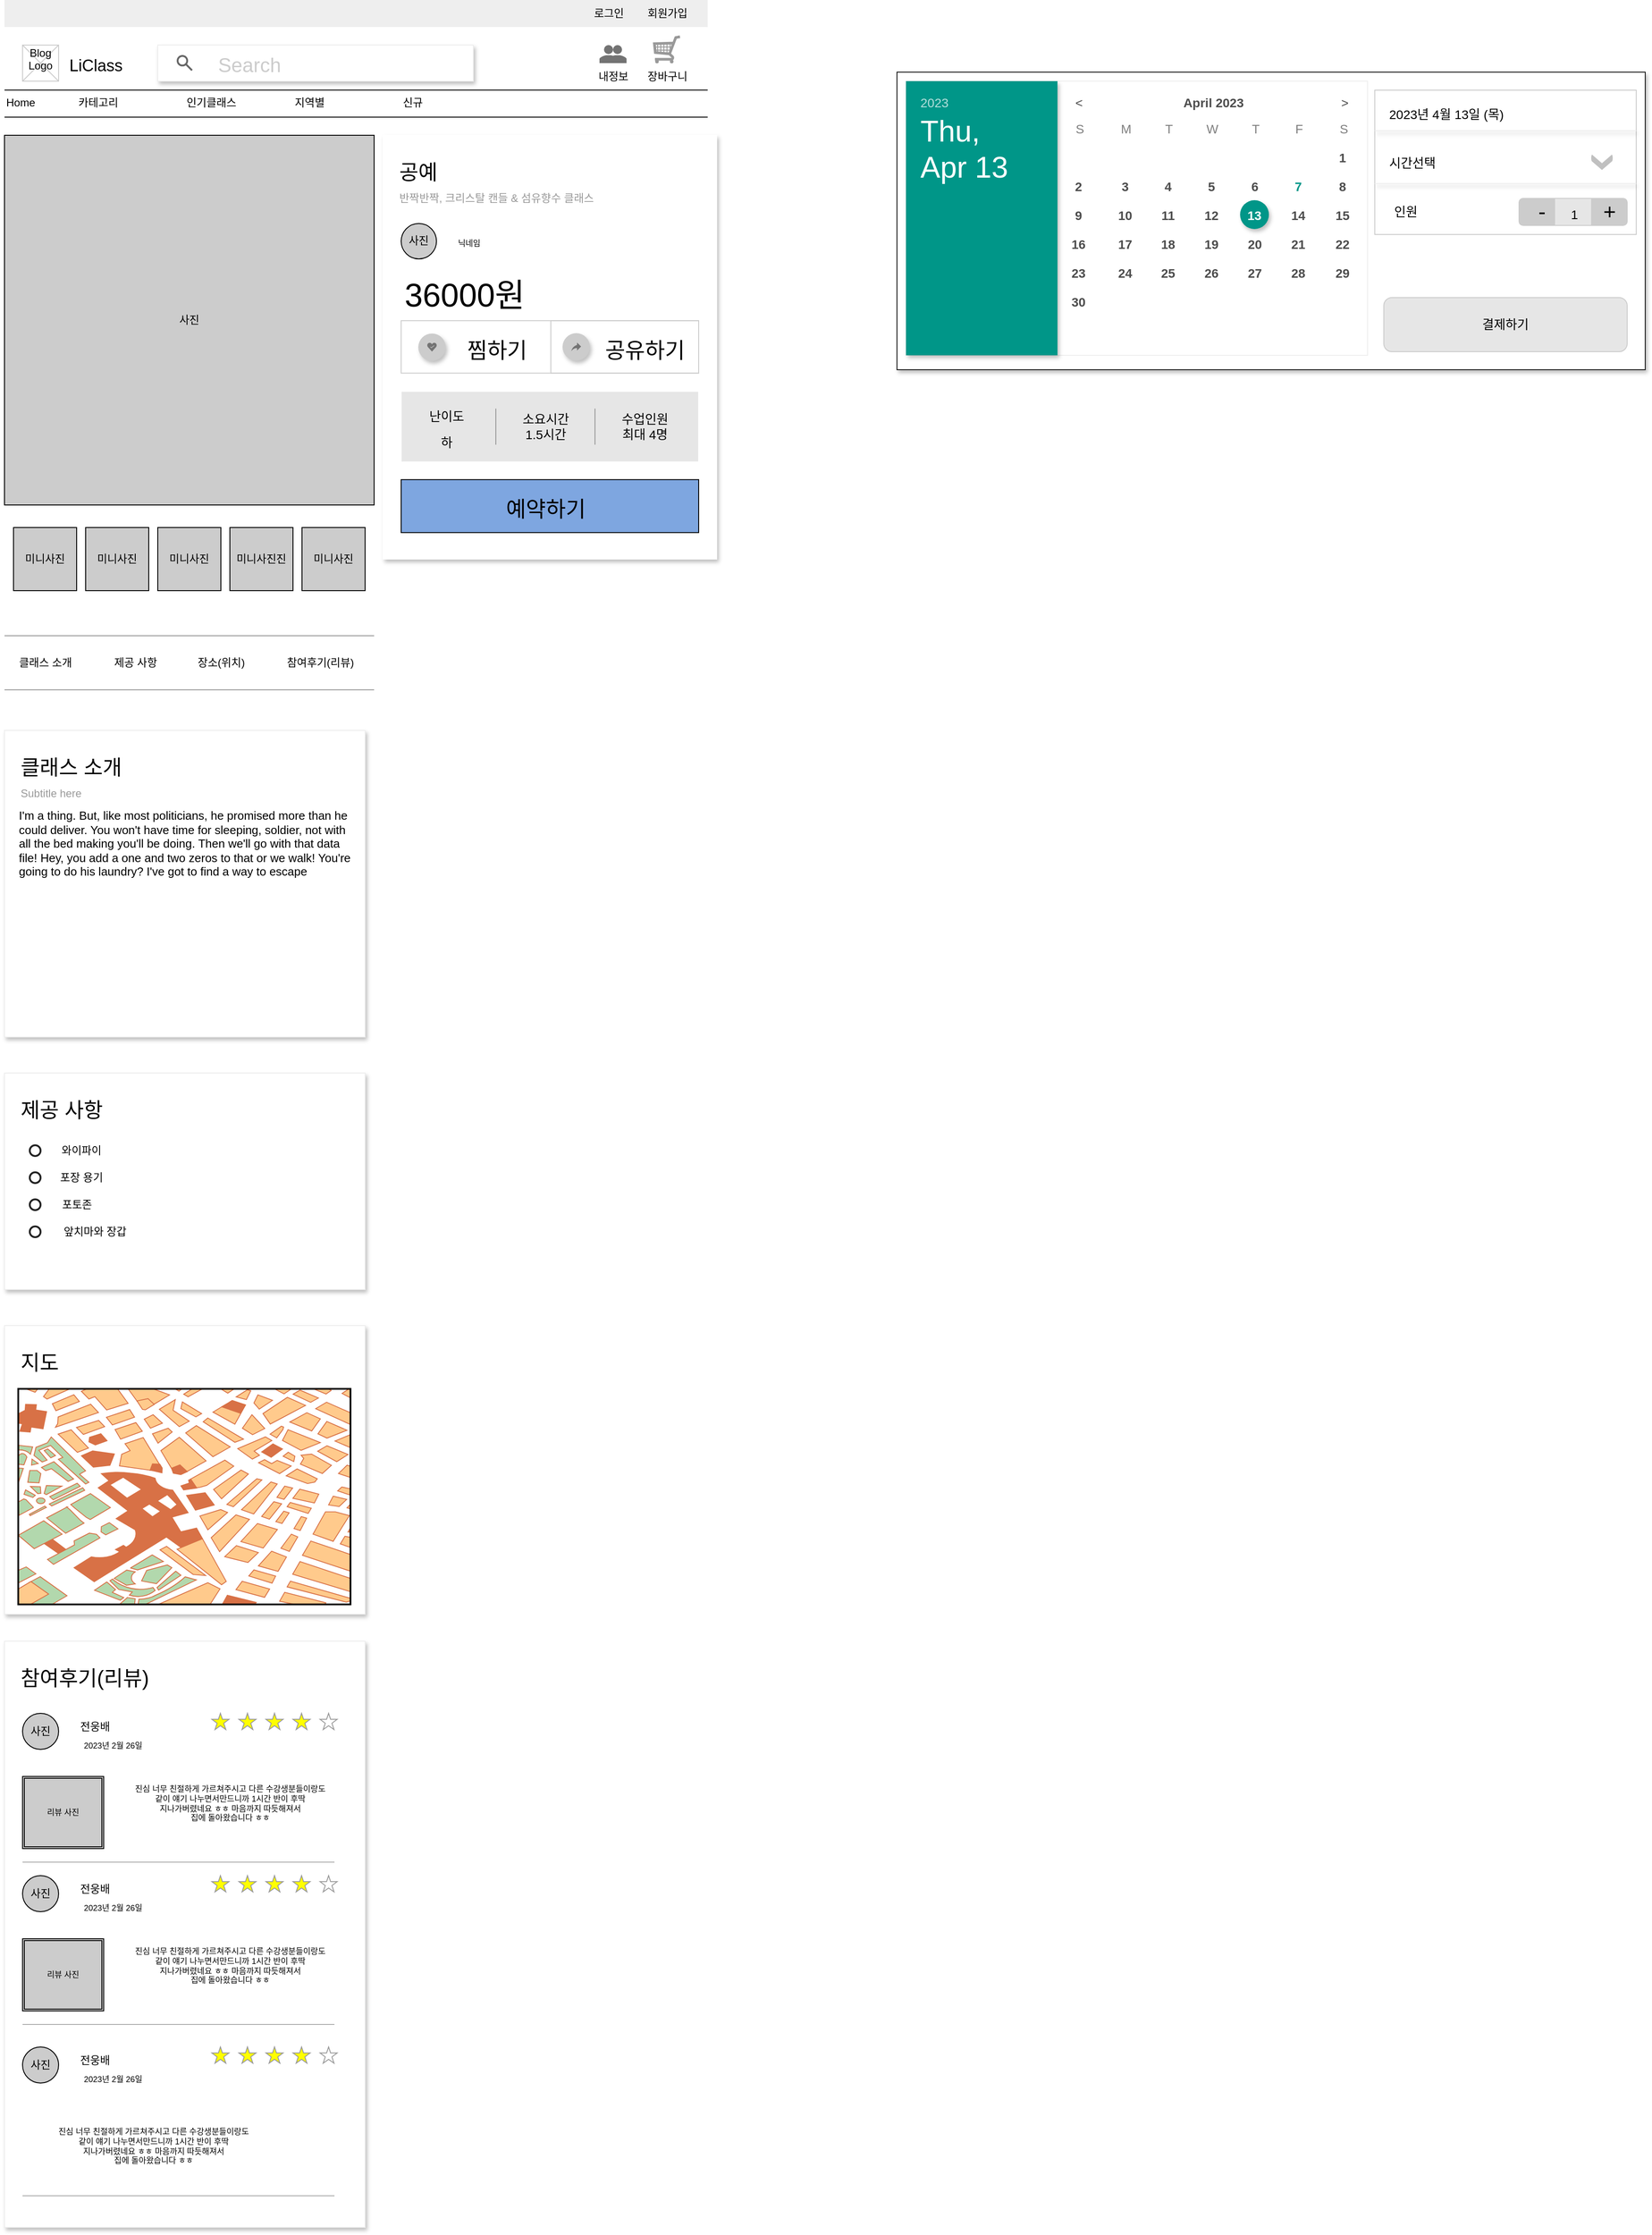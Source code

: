 <mxfile version="20.8.23" type="device"><diagram name="Page-1" id="f1b7ffb7-ca1e-a977-7cf5-a751b3c06c05"><mxGraphModel dx="1674" dy="788" grid="1" gridSize="10" guides="1" tooltips="1" connect="1" arrows="1" fold="1" page="1" pageScale="1" pageWidth="826" pageHeight="1169" background="none" math="0" shadow="0"><root><mxCell id="0"/><mxCell id="1" parent="0"/><mxCell id="3PXPsYWXroseEIS59WS0-83" value="지도" style="shape=rect;fillColor=#ffffff;strokeColor=#eeeeee;shadow=1;fontColor=#000000;fontSize=23;fontStyle=0;verticalAlign=top;spacingBottom=0;spacingLeft=16;spacingTop=20;align=left;" vertex="1" parent="1"><mxGeometry x="20" y="1470" width="400" height="320" as="geometry"/></mxCell><mxCell id="2" value="LiClass" style="text;spacingTop=-5;fontSize=18;fontStyle=0" parent="1" vertex="1"><mxGeometry x="90" y="60" width="230" height="20" as="geometry"/></mxCell><mxCell id="3" value="" style="line;strokeWidth=1" parent="1" vertex="1"><mxGeometry x="20" y="94.83" width="780" height="10" as="geometry"/></mxCell><mxCell id="4" value="" style="line;strokeWidth=1" parent="1" vertex="1"><mxGeometry x="20" y="124.83" width="780" height="10" as="geometry"/></mxCell><mxCell id="5" value="Home" style="text;spacingTop=-5;" parent="1" vertex="1"><mxGeometry x="20" y="104.83" width="30" height="20" as="geometry"/></mxCell><mxCell id="7" value="신규" style="text;spacingTop=-5;" parent="1" vertex="1"><mxGeometry x="460.0" y="104.83" width="30" height="20" as="geometry"/></mxCell><mxCell id="20" value="" style="verticalLabelPosition=bottom;verticalAlign=top;strokeWidth=1;shape=mxgraph.mockup.graphics.iconGrid;strokeColor=#CCCCCC;gridSize=1,1;" parent="1" vertex="1"><mxGeometry x="40" y="50" width="40" height="40" as="geometry"/></mxCell><mxCell id="21" value="Blog &#10;Logo" style="text;spacingTop=-5;align=center" parent="1" vertex="1"><mxGeometry x="40" y="49.83" width="40" height="40" as="geometry"/></mxCell><mxCell id="22" value="카테고리" style="text;spacingTop=-5;" parent="1" vertex="1"><mxGeometry x="100.0" y="104.83" width="30" height="20" as="geometry"/></mxCell><mxCell id="23" value="인기클래스" style="text;spacingTop=-5;" parent="1" vertex="1"><mxGeometry x="220.0" y="104.83" width="30" height="20" as="geometry"/></mxCell><mxCell id="24" value="지역별" style="text;spacingTop=-5;" parent="1" vertex="1"><mxGeometry x="340" y="104.83" width="30" height="20" as="geometry"/></mxCell><mxCell id="qKkSvkPFxS2yOqJ3brV6-78" value="Search" style="dashed=0;shape=rect;shadow=1;strokeColor=#eeeeee;strokeWidth=1;fillColor=#ffffff;fontSize=22;fontColor=#CCCCCC;align=left;spacingLeft=65;" parent="1" vertex="1"><mxGeometry x="190" y="50" width="350" height="40" as="geometry"/></mxCell><mxCell id="qKkSvkPFxS2yOqJ3brV6-79" value="" style="dashed=0;shape=mxgraph.gmdl.search;strokeWidth=2;strokeColor=#666666;" parent="qKkSvkPFxS2yOqJ3brV6-78" vertex="1"><mxGeometry y="0.5" width="16" height="16" relative="1" as="geometry"><mxPoint x="22" y="-8" as="offset"/></mxGeometry></mxCell><mxCell id="qKkSvkPFxS2yOqJ3brV6-81" value="" style="dashed=0;aspect=fixed;verticalLabelPosition=bottom;verticalAlign=top;align=center;shape=mxgraph.gmdl.users;strokeColor=none;fillColor=#737373;shadow=0;sketch=0;" parent="1" vertex="1"><mxGeometry x="680" y="50" width="30" height="20" as="geometry"/></mxCell><mxCell id="qKkSvkPFxS2yOqJ3brV6-82" value="" style="verticalLabelPosition=bottom;shadow=0;dashed=0;align=center;html=1;verticalAlign=top;strokeWidth=1;shape=mxgraph.mockup.misc.shoppingCart;strokeColor=#999999;" parent="1" vertex="1"><mxGeometry x="740" y="40" width="30" height="30" as="geometry"/></mxCell><mxCell id="qKkSvkPFxS2yOqJ3brV6-84" value="내정보" style="text;html=1;align=center;verticalAlign=middle;resizable=0;points=[];autosize=1;strokeColor=none;fillColor=none;" parent="1" vertex="1"><mxGeometry x="665" y="70.0" width="60" height="30" as="geometry"/></mxCell><mxCell id="qKkSvkPFxS2yOqJ3brV6-85" value="장바구니" style="text;html=1;align=center;verticalAlign=middle;resizable=0;points=[];autosize=1;strokeColor=none;fillColor=none;" parent="1" vertex="1"><mxGeometry x="720" y="70.0" width="70" height="30" as="geometry"/></mxCell><mxCell id="qKkSvkPFxS2yOqJ3brV6-86" value="" style="shape=rect;fillColor=#eeeeee;strokeColor=none;" parent="1" vertex="1"><mxGeometry x="20" width="780" height="30" as="geometry"/></mxCell><mxCell id="qKkSvkPFxS2yOqJ3brV6-87" value="로그인" style="text;html=1;align=center;verticalAlign=middle;resizable=0;points=[];autosize=1;strokeColor=none;fillColor=none;" parent="1" vertex="1"><mxGeometry x="660" width="60" height="30" as="geometry"/></mxCell><mxCell id="qKkSvkPFxS2yOqJ3brV6-88" value="회원가입" style="text;html=1;align=center;verticalAlign=middle;resizable=0;points=[];autosize=1;strokeColor=none;fillColor=none;" parent="1" vertex="1"><mxGeometry x="720" width="70" height="30" as="geometry"/></mxCell><mxCell id="3PXPsYWXroseEIS59WS0-41" value="사진" style="whiteSpace=wrap;html=1;aspect=fixed;fillColor=#CCCCCC;" vertex="1" parent="1"><mxGeometry x="20" y="150" width="410" height="410" as="geometry"/></mxCell><mxCell id="3PXPsYWXroseEIS59WS0-42" value="미니사진" style="whiteSpace=wrap;html=1;aspect=fixed;fillColor=#CCCCCC;" vertex="1" parent="1"><mxGeometry x="30" y="585" width="70" height="70" as="geometry"/></mxCell><mxCell id="3PXPsYWXroseEIS59WS0-43" value="미니사진" style="whiteSpace=wrap;html=1;aspect=fixed;fillColor=#CCCCCC;" vertex="1" parent="1"><mxGeometry x="190" y="585" width="70" height="70" as="geometry"/></mxCell><mxCell id="3PXPsYWXroseEIS59WS0-44" value="미니사진" style="whiteSpace=wrap;html=1;aspect=fixed;fillColor=#CCCCCC;" vertex="1" parent="1"><mxGeometry x="110" y="585" width="70" height="70" as="geometry"/></mxCell><mxCell id="3PXPsYWXroseEIS59WS0-45" value="미니사진진" style="whiteSpace=wrap;html=1;aspect=fixed;fillColor=#CCCCCC;" vertex="1" parent="1"><mxGeometry x="270" y="585" width="70" height="70" as="geometry"/></mxCell><mxCell id="3PXPsYWXroseEIS59WS0-46" value="미니사진" style="whiteSpace=wrap;html=1;aspect=fixed;fillColor=#CCCCCC;" vertex="1" parent="1"><mxGeometry x="350" y="585" width="70" height="70" as="geometry"/></mxCell><mxCell id="3PXPsYWXroseEIS59WS0-49" value="" style="dashed=0;shape=line;strokeWidth=1;noLabel=1;strokeColor=#999999;fillColor=#CCCCCC;" vertex="1" parent="1"><mxGeometry x="20" y="700" width="410" height="10" as="geometry"/></mxCell><mxCell id="3PXPsYWXroseEIS59WS0-51" value="" style="dashed=0;shape=line;strokeWidth=1;noLabel=1;strokeColor=#999999;fillColor=#CCCCCC;" vertex="1" parent="1"><mxGeometry x="20" y="760" width="410" height="10" as="geometry"/></mxCell><mxCell id="3PXPsYWXroseEIS59WS0-52" value="클래스 소개" style="text;html=1;align=center;verticalAlign=middle;resizable=0;points=[];autosize=1;strokeColor=none;fillColor=none;" vertex="1" parent="1"><mxGeometry x="20" y="720" width="90" height="30" as="geometry"/></mxCell><mxCell id="3PXPsYWXroseEIS59WS0-53" value="장소(위치)" style="text;html=1;align=center;verticalAlign=middle;resizable=0;points=[];autosize=1;strokeColor=none;fillColor=none;" vertex="1" parent="1"><mxGeometry x="220" y="720" width="80" height="30" as="geometry"/></mxCell><mxCell id="3PXPsYWXroseEIS59WS0-55" value="참여후기(리뷰)" style="text;html=1;align=center;verticalAlign=middle;resizable=0;points=[];autosize=1;strokeColor=none;fillColor=none;" vertex="1" parent="1"><mxGeometry x="320" y="720" width="100" height="30" as="geometry"/></mxCell><mxCell id="3PXPsYWXroseEIS59WS0-56" value="제공 사항" style="text;html=1;align=center;verticalAlign=middle;resizable=0;points=[];autosize=1;strokeColor=none;fillColor=none;" vertex="1" parent="1"><mxGeometry x="130" y="720" width="70" height="30" as="geometry"/></mxCell><mxCell id="3PXPsYWXroseEIS59WS0-58" value="클래스 소개" style="shape=rect;fillColor=#ffffff;strokeColor=#eeeeee;shadow=1;fontColor=#000000;fontSize=23;fontStyle=0;verticalAlign=top;spacingBottom=0;spacingLeft=16;spacingTop=20;align=left;" vertex="1" parent="1"><mxGeometry x="20" y="810" width="400" height="340" as="geometry"/></mxCell><mxCell id="3PXPsYWXroseEIS59WS0-59" value="Subtitle here" style="text;fontColor=#999999;fontSize=12;fontStyle=0;verticalAlign=middle;spacingBottom=0;spacingLeft=16;resizeWidth=1;" vertex="1" parent="3PXPsYWXroseEIS59WS0-58"><mxGeometry width="400" height="20" relative="1" as="geometry"><mxPoint y="59" as="offset"/></mxGeometry></mxCell><mxCell id="3PXPsYWXroseEIS59WS0-60" value="I'm a thing. But, like most politicians, he promised more than he could deliver. You won't have time for sleeping, soldier, not with all the bed making you'll be doing. Then we'll go with that data file! Hey, you add a one and two zeros to that or we walk! You're going to do his laundry? I've got to find a way to escape" style="text;whiteSpace=wrap;fontSize=13;spacing=16;spacingTop=-4;resizeWidth=1;resizeHeight=1;" vertex="1" parent="3PXPsYWXroseEIS59WS0-58"><mxGeometry width="400" height="189.173" relative="1" as="geometry"><mxPoint y="70" as="offset"/></mxGeometry></mxCell><mxCell id="3PXPsYWXroseEIS59WS0-69" value="제공 사항" style="shape=rect;fillColor=#ffffff;strokeColor=#eeeeee;shadow=1;fontColor=#000000;fontSize=23;fontStyle=0;verticalAlign=top;spacingBottom=0;spacingLeft=16;spacingTop=20;align=left;" vertex="1" parent="1"><mxGeometry x="20" y="1190" width="400" height="240" as="geometry"/></mxCell><mxCell id="3PXPsYWXroseEIS59WS0-73" value="" style="html=1;verticalLabelPosition=bottom;labelBackgroundColor=#ffffff;verticalAlign=top;shadow=0;dashed=0;strokeWidth=2;shape=mxgraph.ios7.misc.circle;strokeColor=#222222;fillColor=none;" vertex="1" parent="1"><mxGeometry x="48" y="1270" width="12" height="12" as="geometry"/></mxCell><mxCell id="3PXPsYWXroseEIS59WS0-74" value="" style="html=1;verticalLabelPosition=bottom;labelBackgroundColor=#ffffff;verticalAlign=top;shadow=0;dashed=0;strokeWidth=2;shape=mxgraph.ios7.misc.circle;strokeColor=#222222;fillColor=none;" vertex="1" parent="1"><mxGeometry x="48" y="1300" width="12" height="12" as="geometry"/></mxCell><mxCell id="3PXPsYWXroseEIS59WS0-75" value="" style="html=1;verticalLabelPosition=bottom;labelBackgroundColor=#ffffff;verticalAlign=top;shadow=0;dashed=0;strokeWidth=2;shape=mxgraph.ios7.misc.circle;strokeColor=#222222;fillColor=none;" vertex="1" parent="1"><mxGeometry x="48" y="1330" width="12" height="12" as="geometry"/></mxCell><mxCell id="3PXPsYWXroseEIS59WS0-76" value="" style="html=1;verticalLabelPosition=bottom;labelBackgroundColor=#ffffff;verticalAlign=top;shadow=0;dashed=0;strokeWidth=2;shape=mxgraph.ios7.misc.circle;strokeColor=#222222;fillColor=none;" vertex="1" parent="1"><mxGeometry x="48" y="1360" width="12" height="12" as="geometry"/></mxCell><mxCell id="3PXPsYWXroseEIS59WS0-77" value="와이파이" style="text;html=1;align=center;verticalAlign=middle;resizable=0;points=[];autosize=1;strokeColor=none;fillColor=none;" vertex="1" parent="1"><mxGeometry x="70" y="1261" width="70" height="30" as="geometry"/></mxCell><mxCell id="3PXPsYWXroseEIS59WS0-78" value="포장 용기" style="text;html=1;align=center;verticalAlign=middle;resizable=0;points=[];autosize=1;strokeColor=none;fillColor=none;" vertex="1" parent="1"><mxGeometry x="70" y="1291" width="70" height="30" as="geometry"/></mxCell><mxCell id="3PXPsYWXroseEIS59WS0-79" value="포토존" style="text;html=1;align=center;verticalAlign=middle;resizable=0;points=[];autosize=1;strokeColor=none;fillColor=none;" vertex="1" parent="1"><mxGeometry x="70" y="1321" width="60" height="30" as="geometry"/></mxCell><mxCell id="3PXPsYWXroseEIS59WS0-80" value="앞치마와 장갑" style="text;html=1;align=center;verticalAlign=middle;resizable=0;points=[];autosize=1;strokeColor=none;fillColor=none;" vertex="1" parent="1"><mxGeometry x="70" y="1351" width="100" height="30" as="geometry"/></mxCell><mxCell id="3PXPsYWXroseEIS59WS0-82" value="" style="verticalLabelPosition=bottom;shadow=0;dashed=0;align=center;html=1;verticalAlign=top;strokeWidth=1;shape=mxgraph.mockup.misc.map;fillColor=#CCCCCC;" vertex="1" parent="1"><mxGeometry x="35" y="1540" width="370" height="240" as="geometry"/></mxCell><mxCell id="3PXPsYWXroseEIS59WS0-84" value="참여후기(리뷰)" style="shape=rect;fillColor=#ffffff;strokeColor=#eeeeee;shadow=1;fontColor=#000000;fontSize=23;fontStyle=0;verticalAlign=top;spacingBottom=0;spacingLeft=16;spacingTop=20;align=left;" vertex="1" parent="1"><mxGeometry x="20" y="1820" width="400" height="650" as="geometry"/></mxCell><mxCell id="3PXPsYWXroseEIS59WS0-85" value="사진" style="ellipse;whiteSpace=wrap;html=1;aspect=fixed;fillColor=#CCCCCC;" vertex="1" parent="1"><mxGeometry x="40" y="1900" width="40" height="40" as="geometry"/></mxCell><mxCell id="3PXPsYWXroseEIS59WS0-86" value="전웅배" style="text;html=1;align=center;verticalAlign=middle;resizable=0;points=[];autosize=1;strokeColor=none;fillColor=none;" vertex="1" parent="1"><mxGeometry x="90" y="1900" width="60" height="30" as="geometry"/></mxCell><mxCell id="3PXPsYWXroseEIS59WS0-87" value="&lt;font style=&quot;font-size: 9px;&quot;&gt;2023년 2월 26일&lt;/font&gt;" style="text;html=1;align=center;verticalAlign=middle;resizable=0;points=[];autosize=1;strokeColor=none;fillColor=none;" vertex="1" parent="1"><mxGeometry x="90" y="1920" width="100" height="30" as="geometry"/></mxCell><mxCell id="3PXPsYWXroseEIS59WS0-88" value="리뷰 사진" style="shape=ext;double=1;rounded=0;whiteSpace=wrap;html=1;fontSize=9;fillColor=#CCCCCC;" vertex="1" parent="1"><mxGeometry x="40" y="1970" width="90" height="80" as="geometry"/></mxCell><mxCell id="3PXPsYWXroseEIS59WS0-90" value="" style="dashed=0;shape=line;strokeWidth=1;noLabel=1;strokeColor=#999999;opacity=80;fontSize=9;fillColor=#CCCCCC;" vertex="1" parent="1"><mxGeometry x="40" y="2060" width="346" height="10" as="geometry"/></mxCell><mxCell id="3PXPsYWXroseEIS59WS0-91" value="진심 너무 친절하게 가르쳐주시고 다른 수강생분들이랑도&lt;br&gt;같이 얘기 나누면서만드니까 1시간 반이 후딱 &lt;br&gt;지나가버렸네요 ㅎㅎ 마음까지 따듯해져서 &lt;br&gt;집에 돌아왔습니다 ㅎㅎ" style="text;html=1;align=center;verticalAlign=middle;resizable=0;points=[];autosize=1;strokeColor=none;fillColor=none;fontSize=9;" vertex="1" parent="1"><mxGeometry x="130" y="1970" width="280" height="60" as="geometry"/></mxCell><mxCell id="3PXPsYWXroseEIS59WS0-94" value="" style="verticalLabelPosition=bottom;verticalAlign=top;strokeWidth=1;shape=mxgraph.mockup.misc.rating;strokeColor=#999999;fillColor=#ffff00;emptyFillColor=#ffffff;grade=4;ratingScale=5;ratingStyle=star;" vertex="1" parent="1"><mxGeometry x="250" y="1900" width="86.75" height="20" as="geometry"/></mxCell><mxCell id="3PXPsYWXroseEIS59WS0-101" value="사진" style="ellipse;whiteSpace=wrap;html=1;aspect=fixed;fillColor=#CCCCCC;" vertex="1" parent="1"><mxGeometry x="40" y="2080" width="40" height="40" as="geometry"/></mxCell><mxCell id="3PXPsYWXroseEIS59WS0-102" value="전웅배" style="text;html=1;align=center;verticalAlign=middle;resizable=0;points=[];autosize=1;strokeColor=none;fillColor=none;" vertex="1" parent="1"><mxGeometry x="90" y="2080" width="60" height="30" as="geometry"/></mxCell><mxCell id="3PXPsYWXroseEIS59WS0-103" value="&lt;font style=&quot;font-size: 9px;&quot;&gt;2023년 2월 26일&lt;/font&gt;" style="text;html=1;align=center;verticalAlign=middle;resizable=0;points=[];autosize=1;strokeColor=none;fillColor=none;" vertex="1" parent="1"><mxGeometry x="90" y="2100" width="100" height="30" as="geometry"/></mxCell><mxCell id="3PXPsYWXroseEIS59WS0-104" value="리뷰 사진" style="shape=ext;double=1;rounded=0;whiteSpace=wrap;html=1;fontSize=9;fillColor=#CCCCCC;" vertex="1" parent="1"><mxGeometry x="40" y="2150" width="90" height="80" as="geometry"/></mxCell><mxCell id="3PXPsYWXroseEIS59WS0-105" value="" style="dashed=0;shape=line;strokeWidth=1;noLabel=1;strokeColor=#999999;opacity=80;fontSize=9;fillColor=#CCCCCC;" vertex="1" parent="1"><mxGeometry x="40" y="2240" width="346" height="10" as="geometry"/></mxCell><mxCell id="3PXPsYWXroseEIS59WS0-106" value="진심 너무 친절하게 가르쳐주시고 다른 수강생분들이랑도&lt;br&gt;같이 얘기 나누면서만드니까 1시간 반이 후딱 &lt;br&gt;지나가버렸네요 ㅎㅎ 마음까지 따듯해져서 &lt;br&gt;집에 돌아왔습니다 ㅎㅎ" style="text;html=1;align=center;verticalAlign=middle;resizable=0;points=[];autosize=1;strokeColor=none;fillColor=none;fontSize=9;" vertex="1" parent="1"><mxGeometry x="130" y="2150" width="280" height="60" as="geometry"/></mxCell><mxCell id="3PXPsYWXroseEIS59WS0-107" value="" style="verticalLabelPosition=bottom;verticalAlign=top;strokeWidth=1;shape=mxgraph.mockup.misc.rating;strokeColor=#999999;fillColor=#ffff00;emptyFillColor=#ffffff;grade=4;ratingScale=5;ratingStyle=star;" vertex="1" parent="1"><mxGeometry x="250" y="2080" width="86.75" height="20" as="geometry"/></mxCell><mxCell id="3PXPsYWXroseEIS59WS0-108" value="사진" style="ellipse;whiteSpace=wrap;html=1;aspect=fixed;fillColor=#CCCCCC;" vertex="1" parent="1"><mxGeometry x="40" y="2270" width="40" height="40" as="geometry"/></mxCell><mxCell id="3PXPsYWXroseEIS59WS0-109" value="전웅배" style="text;html=1;align=center;verticalAlign=middle;resizable=0;points=[];autosize=1;strokeColor=none;fillColor=none;" vertex="1" parent="1"><mxGeometry x="90" y="2270" width="60" height="30" as="geometry"/></mxCell><mxCell id="3PXPsYWXroseEIS59WS0-110" value="&lt;font style=&quot;font-size: 9px;&quot;&gt;2023년 2월 26일&lt;/font&gt;" style="text;html=1;align=center;verticalAlign=middle;resizable=0;points=[];autosize=1;strokeColor=none;fillColor=none;" vertex="1" parent="1"><mxGeometry x="90" y="2290" width="100" height="30" as="geometry"/></mxCell><mxCell id="3PXPsYWXroseEIS59WS0-112" value="" style="dashed=0;shape=line;strokeWidth=1;noLabel=1;strokeColor=#999999;opacity=80;fontSize=9;fillColor=#CCCCCC;" vertex="1" parent="1"><mxGeometry x="40" y="2430" width="346" height="10" as="geometry"/></mxCell><mxCell id="3PXPsYWXroseEIS59WS0-113" value="진심 너무 친절하게 가르쳐주시고 다른 수강생분들이랑도&lt;br&gt;같이 얘기 나누면서만드니까 1시간 반이 후딱 &lt;br&gt;지나가버렸네요 ㅎㅎ 마음까지 따듯해져서 &lt;br&gt;집에 돌아왔습니다 ㅎㅎ" style="text;html=1;align=center;verticalAlign=middle;resizable=0;points=[];autosize=1;strokeColor=none;fillColor=none;fontSize=9;" vertex="1" parent="1"><mxGeometry x="45" y="2350" width="280" height="60" as="geometry"/></mxCell><mxCell id="3PXPsYWXroseEIS59WS0-114" value="" style="verticalLabelPosition=bottom;verticalAlign=top;strokeWidth=1;shape=mxgraph.mockup.misc.rating;strokeColor=#999999;fillColor=#ffff00;emptyFillColor=#ffffff;grade=4;ratingScale=5;ratingStyle=star;" vertex="1" parent="1"><mxGeometry x="250" y="2270" width="86.75" height="20" as="geometry"/></mxCell><mxCell id="3PXPsYWXroseEIS59WS0-115" value="공예&#10;" style="shape=rect;fillColor=#ffffff;strokeColor=#FFFFFF;shadow=1;fontColor=#000000;fontSize=23;fontStyle=0;verticalAlign=top;spacingBottom=0;spacingLeft=16;spacingTop=20;align=left;" vertex="1" parent="1"><mxGeometry x="440" y="150" width="370" height="470" as="geometry"/></mxCell><mxCell id="3PXPsYWXroseEIS59WS0-116" value="반짝반짝, 크리스탈 캔들 &amp; 섬유향수 클래스" style="text;fontColor=#999999;fontSize=12;fontStyle=0;verticalAlign=middle;spacingBottom=0;spacingLeft=16;resizeWidth=1;" vertex="1" parent="3PXPsYWXroseEIS59WS0-115"><mxGeometry width="370.0" height="20" relative="1" as="geometry"><mxPoint y="59" as="offset"/></mxGeometry></mxCell><mxCell id="3PXPsYWXroseEIS59WS0-118" value="사진" style="ellipse;whiteSpace=wrap;html=1;aspect=fixed;fillColor=#CCCCCC;" vertex="1" parent="3PXPsYWXroseEIS59WS0-115"><mxGeometry x="20" y="97.913" width="39.167" height="39.167" as="geometry"/></mxCell><mxCell id="3PXPsYWXroseEIS59WS0-119" value="닉네임" style="text;html=1;align=center;verticalAlign=middle;resizable=0;points=[];autosize=1;strokeColor=none;fillColor=none;fontSize=9;" vertex="1" parent="3PXPsYWXroseEIS59WS0-115"><mxGeometry x="70" y="104.825" width="50" height="30" as="geometry"/></mxCell><mxCell id="3PXPsYWXroseEIS59WS0-120" value="&lt;font style=&quot;font-size: 36px;&quot;&gt;36000원&lt;/font&gt;" style="text;html=1;align=center;verticalAlign=middle;resizable=0;points=[];autosize=1;strokeColor=none;fillColor=none;fontSize=9;" vertex="1" parent="3PXPsYWXroseEIS59WS0-115"><mxGeometry x="10" y="146.88" width="160" height="60" as="geometry"/></mxCell><mxCell id="3PXPsYWXroseEIS59WS0-131" value="" style="rounded=0;whiteSpace=wrap;html=1;fontSize=24;fillColor=#7EA6E0;" vertex="1" parent="3PXPsYWXroseEIS59WS0-115"><mxGeometry x="20" y="381.875" width="330" height="58.75" as="geometry"/></mxCell><mxCell id="3PXPsYWXroseEIS59WS0-132" value="예약하기" style="text;html=1;align=center;verticalAlign=middle;resizable=0;points=[];autosize=1;strokeColor=none;fillColor=none;fontSize=24;" vertex="1" parent="3PXPsYWXroseEIS59WS0-115"><mxGeometry x="120" y="395" width="120" height="40" as="geometry"/></mxCell><mxCell id="3PXPsYWXroseEIS59WS0-121" value="" style="dashed=0;align=center;fontSize=12;shape=rect;fillColor=#ffffff;strokeColor=#cccccc;" vertex="1" parent="3PXPsYWXroseEIS59WS0-115"><mxGeometry x="20" y="205.625" width="330" height="58.172" as="geometry"/></mxCell><mxCell id="3PXPsYWXroseEIS59WS0-123" value="" style="shape=rect;fillColor=none;strokeColor=#cccccc;resizeHeight=1;fontSize=36;" vertex="1" parent="3PXPsYWXroseEIS59WS0-121"><mxGeometry x="1" width="164" height="58.172" relative="1" as="geometry"><mxPoint x="-164" as="offset"/></mxGeometry></mxCell><mxCell id="3PXPsYWXroseEIS59WS0-125" value="&lt;font style=&quot;font-size: 24px;&quot;&gt;찜하기&lt;/font&gt;" style="text;html=1;align=center;verticalAlign=middle;resizable=0;points=[];autosize=1;strokeColor=none;fillColor=none;fontSize=36;" vertex="1" parent="3PXPsYWXroseEIS59WS0-121"><mxGeometry x="56" y="-1.763" width="100" height="60" as="geometry"/></mxCell><mxCell id="3PXPsYWXroseEIS59WS0-126" value="&lt;font style=&quot;font-size: 24px;&quot;&gt;공유하기&lt;/font&gt;" style="text;html=1;align=center;verticalAlign=middle;resizable=0;points=[];autosize=1;strokeColor=none;fillColor=none;fontSize=36;" vertex="1" parent="3PXPsYWXroseEIS59WS0-121"><mxGeometry x="210" y="-1.763" width="120" height="60" as="geometry"/></mxCell><mxCell id="3PXPsYWXroseEIS59WS0-129" value="" style="shape=ellipse;dashed=0;strokeColor=none;shadow=1;fontSize=13;align=center;verticalAlign=top;labelPosition=center;verticalLabelPosition=bottom;html=1;aspect=fixed;fillColor=#CCCCCC;" vertex="1" parent="3PXPsYWXroseEIS59WS0-121"><mxGeometry x="179" y="13.904" width="30.354" height="30.354" as="geometry"/></mxCell><mxCell id="3PXPsYWXroseEIS59WS0-130" value="" style="dashed=0;html=1;shape=mxgraph.gmdl.reply;strokeColor=none;fillColor=#737373;shadow=0;sketch=0;fontSize=24;" vertex="1" parent="3PXPsYWXroseEIS59WS0-129"><mxGeometry x="9.757" y="10.299" width="10.841" height="9.757" as="geometry"/></mxCell><mxCell id="3PXPsYWXroseEIS59WS0-127" value="" style="shape=ellipse;dashed=0;strokeColor=none;shadow=1;fontSize=13;align=center;verticalAlign=top;labelPosition=center;verticalLabelPosition=bottom;html=1;aspect=fixed;fillColor=#CCCCCC;" vertex="1" parent="3PXPsYWXroseEIS59WS0-121"><mxGeometry x="19" y="14.198" width="30.354" height="30.354" as="geometry"/></mxCell><mxCell id="3PXPsYWXroseEIS59WS0-128" value="" style="dashed=0;html=1;shape=mxgraph.gmdl.health;strokeColor=none;fillColor=#737373;shadow=0;sketch=0;fontSize=24;" vertex="1" parent="3PXPsYWXroseEIS59WS0-127"><mxGeometry x="9.757" y="10.299" width="10.841" height="9.757" as="geometry"/></mxCell><mxCell id="3PXPsYWXroseEIS59WS0-134" value="" style="rounded=0;whiteSpace=wrap;html=1;fontSize=24;fillColor=#E6E6E6;strokeColor=#FFFFFF;" vertex="1" parent="3PXPsYWXroseEIS59WS0-115"><mxGeometry x="20" y="283.958" width="330" height="78.333" as="geometry"/></mxCell><mxCell id="3PXPsYWXroseEIS59WS0-136" value="&lt;font style=&quot;font-size: 14px;&quot;&gt;난이도&lt;br&gt;하&lt;/font&gt;" style="text;html=1;align=center;verticalAlign=middle;resizable=0;points=[];autosize=1;strokeColor=none;fillColor=none;fontSize=24;" vertex="1" parent="3PXPsYWXroseEIS59WS0-115"><mxGeometry x="35" y="288.13" width="70" height="70" as="geometry"/></mxCell><mxCell id="3PXPsYWXroseEIS59WS0-137" value="소요시간&lt;br&gt;1.5시간" style="text;html=1;align=center;verticalAlign=middle;resizable=0;points=[];autosize=1;strokeColor=none;fillColor=none;fontSize=14;" vertex="1" parent="3PXPsYWXroseEIS59WS0-115"><mxGeometry x="140" y="298.13" width="80" height="50" as="geometry"/></mxCell><mxCell id="3PXPsYWXroseEIS59WS0-138" value="수업인원&lt;br&gt;최대 4명" style="text;html=1;align=center;verticalAlign=middle;resizable=0;points=[];autosize=1;strokeColor=none;fillColor=none;fontSize=14;" vertex="1" parent="3PXPsYWXroseEIS59WS0-115"><mxGeometry x="250" y="298.13" width="80" height="50" as="geometry"/></mxCell><mxCell id="3PXPsYWXroseEIS59WS0-141" value="" style="dashed=0;shape=line;strokeWidth=1;noLabel=1;strokeColor=#999999;fillColor=#CCCCCC;direction=south;" vertex="1" parent="3PXPsYWXroseEIS59WS0-115"><mxGeometry x="120" y="303.13" width="10" height="40" as="geometry"/></mxCell><mxCell id="3PXPsYWXroseEIS59WS0-142" value="" style="dashed=0;shape=line;strokeWidth=1;noLabel=1;strokeColor=#999999;fillColor=#CCCCCC;direction=south;" vertex="1" parent="3PXPsYWXroseEIS59WS0-115"><mxGeometry x="230" y="303.12" width="10" height="40" as="geometry"/></mxCell><mxCell id="3PXPsYWXroseEIS59WS0-143" value="" style="shape=rect;fillColor=#ffffff;strokeColor=#1A1A1A;shadow=1;fontColor=#000000;fontSize=23;fontStyle=0;verticalAlign=top;spacingBottom=0;spacingLeft=16;spacingTop=20;align=left;" vertex="1" parent="1"><mxGeometry x="1010" y="80" width="830" height="330" as="geometry"/></mxCell><mxCell id="3PXPsYWXroseEIS59WS0-164" value="" style="shape=rect;fillColor=#ffffff;strokeColor=#eeeeee;shadow=0;fontSize=14;" vertex="1" parent="1"><mxGeometry x="1020" y="90" width="512" height="304" as="geometry"/></mxCell><mxCell id="3PXPsYWXroseEIS59WS0-165" value="Thu,&#10;Apr 13" style="shape=rect;fillColor=#009688;fontColor=#ffffff;strokeColor=none;align=left;spacing=16;fontSize=33;verticalAlign=top;spacingTop=14;shadow=1;" vertex="1" parent="3PXPsYWXroseEIS59WS0-164"><mxGeometry width="168" height="304" as="geometry"/></mxCell><mxCell id="3PXPsYWXroseEIS59WS0-166" value="2023" style="text;verticalAlign=middle;fontColor=#FFFFFF;spacingTop=6;spacing=16;fontSize=14;textOpacity=70;resizeWidth=1;" vertex="1" parent="3PXPsYWXroseEIS59WS0-165"><mxGeometry width="168" height="40" relative="1" as="geometry"/></mxCell><mxCell id="3PXPsYWXroseEIS59WS0-167" value="&lt;" style="text;verticalAlign=middle;fontColor=#4D4D4D;spacingTop=6;spacing=16;fontSize=14;align=center;resizeWidth=1;" vertex="1" parent="3PXPsYWXroseEIS59WS0-164"><mxGeometry x="0.326" width="50" height="40" relative="1" as="geometry"/></mxCell><mxCell id="3PXPsYWXroseEIS59WS0-168" value="April 2023" style="text;verticalAlign=middle;fontColor=#4D4D4D;spacingTop=6;spacing=16;fontSize=14;align=center;fontStyle=1;resizeWidth=1;" vertex="1" parent="3PXPsYWXroseEIS59WS0-164"><mxGeometry x="0.43" width="242" height="40" relative="1" as="geometry"/></mxCell><mxCell id="3PXPsYWXroseEIS59WS0-169" value="&gt;" style="text;verticalAlign=middle;fontColor=#4D4D4D;spacingTop=6;spacing=16;fontSize=14;align=center;resizeWidth=1;" vertex="1" parent="3PXPsYWXroseEIS59WS0-164"><mxGeometry x="0.902" width="50" height="40" relative="1" as="geometry"/></mxCell><mxCell id="3PXPsYWXroseEIS59WS0-170" value="S" style="text;verticalAlign=middle;align=center;fontColor=#808080;resizeWidth=1;fontSize=14;" vertex="1" parent="3PXPsYWXroseEIS59WS0-164"><mxGeometry x="0.326" width="52" height="32" relative="1" as="geometry"><mxPoint y="36" as="offset"/></mxGeometry></mxCell><mxCell id="3PXPsYWXroseEIS59WS0-171" value="M" style="text;verticalAlign=middle;align=center;fontColor=#808080;resizeWidth=1;fontSize=14;" vertex="1" parent="3PXPsYWXroseEIS59WS0-164"><mxGeometry x="0.43" width="48" height="32" relative="1" as="geometry"><mxPoint y="36" as="offset"/></mxGeometry></mxCell><mxCell id="3PXPsYWXroseEIS59WS0-172" value="T" style="text;verticalAlign=middle;align=center;fontColor=#808080;resizeWidth=1;fontSize=14;" vertex="1" parent="3PXPsYWXroseEIS59WS0-164"><mxGeometry x="0.523" width="48" height="32" relative="1" as="geometry"><mxPoint y="36" as="offset"/></mxGeometry></mxCell><mxCell id="3PXPsYWXroseEIS59WS0-173" value="W" style="text;verticalAlign=middle;align=center;fontColor=#808080;resizeWidth=1;fontSize=14;" vertex="1" parent="3PXPsYWXroseEIS59WS0-164"><mxGeometry x="0.617" width="48" height="32" relative="1" as="geometry"><mxPoint y="36" as="offset"/></mxGeometry></mxCell><mxCell id="3PXPsYWXroseEIS59WS0-174" value="T" style="text;verticalAlign=middle;align=center;fontColor=#808080;resizeWidth=1;fontSize=14;" vertex="1" parent="3PXPsYWXroseEIS59WS0-164"><mxGeometry x="0.711" width="48" height="32" relative="1" as="geometry"><mxPoint y="36" as="offset"/></mxGeometry></mxCell><mxCell id="3PXPsYWXroseEIS59WS0-175" value="F" style="text;verticalAlign=middle;align=center;fontColor=#808080;resizeWidth=1;fontSize=14;" vertex="1" parent="3PXPsYWXroseEIS59WS0-164"><mxGeometry x="0.805" width="48" height="32" relative="1" as="geometry"><mxPoint y="36" as="offset"/></mxGeometry></mxCell><mxCell id="3PXPsYWXroseEIS59WS0-176" value="S" style="text;verticalAlign=middle;align=center;fontColor=#808080;resizeWidth=1;fontSize=14;" vertex="1" parent="3PXPsYWXroseEIS59WS0-164"><mxGeometry x="0.898" width="52" height="32" relative="1" as="geometry"><mxPoint y="36" as="offset"/></mxGeometry></mxCell><mxCell id="3PXPsYWXroseEIS59WS0-177" value="1" style="text;verticalAlign=middle;align=center;fontColor=#4D4D4D;fontStyle=1;resizeWidth=1;fontSize=14;" vertex="1" parent="3PXPsYWXroseEIS59WS0-164"><mxGeometry x="0.898" width="49" height="32" relative="1" as="geometry"><mxPoint y="68" as="offset"/></mxGeometry></mxCell><mxCell id="3PXPsYWXroseEIS59WS0-178" value="2" style="text;verticalAlign=middle;align=center;fontColor=#4D4D4D;fontStyle=1;resizeWidth=1;fontSize=14;" vertex="1" parent="3PXPsYWXroseEIS59WS0-164"><mxGeometry x="0.326" width="49" height="32" relative="1" as="geometry"><mxPoint y="100" as="offset"/></mxGeometry></mxCell><mxCell id="3PXPsYWXroseEIS59WS0-179" value="3" style="text;verticalAlign=middle;align=center;fontColor=#4D4D4D;fontStyle=1;resizeWidth=1;fontSize=14;" vertex="1" parent="3PXPsYWXroseEIS59WS0-164"><mxGeometry x="0.43" width="46" height="32" relative="1" as="geometry"><mxPoint y="100" as="offset"/></mxGeometry></mxCell><mxCell id="3PXPsYWXroseEIS59WS0-180" value="4" style="text;verticalAlign=middle;align=center;fontColor=#4D4D4D;fontStyle=1;resizeWidth=1;fontSize=14;" vertex="1" parent="3PXPsYWXroseEIS59WS0-164"><mxGeometry x="0.523" width="46" height="32" relative="1" as="geometry"><mxPoint y="100" as="offset"/></mxGeometry></mxCell><mxCell id="3PXPsYWXroseEIS59WS0-181" value="5" style="text;verticalAlign=middle;align=center;fontColor=#4D4D4D;fontStyle=1;resizeWidth=1;fontSize=14;" vertex="1" parent="3PXPsYWXroseEIS59WS0-164"><mxGeometry x="0.617" width="46" height="32" relative="1" as="geometry"><mxPoint y="100" as="offset"/></mxGeometry></mxCell><mxCell id="3PXPsYWXroseEIS59WS0-182" value="6" style="text;verticalAlign=middle;align=center;fontColor=#4D4D4D;fontStyle=1;resizeWidth=1;fontSize=14;" vertex="1" parent="3PXPsYWXroseEIS59WS0-164"><mxGeometry x="0.711" width="46" height="32" relative="1" as="geometry"><mxPoint y="100" as="offset"/></mxGeometry></mxCell><mxCell id="3PXPsYWXroseEIS59WS0-183" value="7" style="text;verticalAlign=middle;align=center;fontColor=#009688;fontStyle=1;resizeWidth=1;fontSize=14;" vertex="1" parent="3PXPsYWXroseEIS59WS0-164"><mxGeometry x="0.805" width="46" height="32" relative="1" as="geometry"><mxPoint y="100" as="offset"/></mxGeometry></mxCell><mxCell id="3PXPsYWXroseEIS59WS0-184" value="8" style="text;verticalAlign=middle;align=center;fontColor=#4D4D4D;fontStyle=1;resizeWidth=1;fontSize=14;" vertex="1" parent="3PXPsYWXroseEIS59WS0-164"><mxGeometry x="0.898" width="49" height="32" relative="1" as="geometry"><mxPoint y="100" as="offset"/></mxGeometry></mxCell><mxCell id="3PXPsYWXroseEIS59WS0-185" value="9" style="text;verticalAlign=middle;align=center;fontColor=#4D4D4D;fontStyle=1;resizeWidth=1;fontSize=14;" vertex="1" parent="3PXPsYWXroseEIS59WS0-164"><mxGeometry x="0.326" width="49" height="32" relative="1" as="geometry"><mxPoint y="132" as="offset"/></mxGeometry></mxCell><mxCell id="3PXPsYWXroseEIS59WS0-186" value="10" style="text;verticalAlign=middle;align=center;fontColor=#4D4D4D;fontStyle=1;resizeWidth=1;fontSize=14;" vertex="1" parent="3PXPsYWXroseEIS59WS0-164"><mxGeometry x="0.43" width="46" height="32" relative="1" as="geometry"><mxPoint y="132" as="offset"/></mxGeometry></mxCell><mxCell id="3PXPsYWXroseEIS59WS0-187" value="11" style="text;verticalAlign=middle;align=center;fontColor=#4D4D4D;fontStyle=1;resizeWidth=1;fontSize=14;" vertex="1" parent="3PXPsYWXroseEIS59WS0-164"><mxGeometry x="0.523" width="46" height="32" relative="1" as="geometry"><mxPoint y="132" as="offset"/></mxGeometry></mxCell><mxCell id="3PXPsYWXroseEIS59WS0-188" value="12" style="text;verticalAlign=middle;align=center;fontColor=#4D4D4D;fontStyle=1;resizeWidth=1;fontSize=14;" vertex="1" parent="3PXPsYWXroseEIS59WS0-164"><mxGeometry x="0.617" width="46" height="32" relative="1" as="geometry"><mxPoint y="132" as="offset"/></mxGeometry></mxCell><mxCell id="3PXPsYWXroseEIS59WS0-189" value="13" style="shape=ellipse;fillColor=#009688;strokeColor=none;verticalAlign=middle;align=center;fontColor=#ffffff;fontStyle=1;shadow=1;fontSize=14;" vertex="1" parent="3PXPsYWXroseEIS59WS0-164"><mxGeometry x="0.755" width="32" height="32" relative="1" as="geometry"><mxPoint x="-16" y="132" as="offset"/></mxGeometry></mxCell><mxCell id="3PXPsYWXroseEIS59WS0-190" value="14" style="text;verticalAlign=middle;align=center;fontColor=#4D4D4D;fontStyle=1;resizeWidth=1;fontSize=14;" vertex="1" parent="3PXPsYWXroseEIS59WS0-164"><mxGeometry x="0.805" width="46" height="32" relative="1" as="geometry"><mxPoint y="132" as="offset"/></mxGeometry></mxCell><mxCell id="3PXPsYWXroseEIS59WS0-191" value="15" style="text;verticalAlign=middle;align=center;fontColor=#4D4D4D;fontStyle=1;resizeWidth=1;fontSize=14;" vertex="1" parent="3PXPsYWXroseEIS59WS0-164"><mxGeometry x="0.898" width="49" height="32" relative="1" as="geometry"><mxPoint y="132" as="offset"/></mxGeometry></mxCell><mxCell id="3PXPsYWXroseEIS59WS0-192" value="16" style="text;verticalAlign=middle;align=center;fontColor=#4D4D4D;fontStyle=1;resizeWidth=1;fontSize=14;" vertex="1" parent="3PXPsYWXroseEIS59WS0-164"><mxGeometry x="0.326" width="49" height="32" relative="1" as="geometry"><mxPoint y="164" as="offset"/></mxGeometry></mxCell><mxCell id="3PXPsYWXroseEIS59WS0-193" value="17" style="text;verticalAlign=middle;align=center;fontColor=#4D4D4D;fontStyle=1;resizeWidth=1;fontSize=14;" vertex="1" parent="3PXPsYWXroseEIS59WS0-164"><mxGeometry x="0.43" width="46" height="32" relative="1" as="geometry"><mxPoint y="164" as="offset"/></mxGeometry></mxCell><mxCell id="3PXPsYWXroseEIS59WS0-194" value="18" style="text;verticalAlign=middle;align=center;fontColor=#4D4D4D;fontStyle=1;resizeWidth=1;fontSize=14;" vertex="1" parent="3PXPsYWXroseEIS59WS0-164"><mxGeometry x="0.523" width="46" height="32" relative="1" as="geometry"><mxPoint y="164" as="offset"/></mxGeometry></mxCell><mxCell id="3PXPsYWXroseEIS59WS0-195" value="19" style="text;verticalAlign=middle;align=center;fontColor=#4D4D4D;fontStyle=1;resizeWidth=1;fontSize=14;" vertex="1" parent="3PXPsYWXroseEIS59WS0-164"><mxGeometry x="0.617" width="46" height="32" relative="1" as="geometry"><mxPoint y="164" as="offset"/></mxGeometry></mxCell><mxCell id="3PXPsYWXroseEIS59WS0-196" value="20" style="text;verticalAlign=middle;align=center;fontColor=#4D4D4D;fontStyle=1;resizeWidth=1;fontSize=14;" vertex="1" parent="3PXPsYWXroseEIS59WS0-164"><mxGeometry x="0.711" width="46" height="32" relative="1" as="geometry"><mxPoint y="164" as="offset"/></mxGeometry></mxCell><mxCell id="3PXPsYWXroseEIS59WS0-197" value="21" style="text;verticalAlign=middle;align=center;fontColor=#4D4D4D;fontStyle=1;resizeWidth=1;fontSize=14;" vertex="1" parent="3PXPsYWXroseEIS59WS0-164"><mxGeometry x="0.805" width="46" height="32" relative="1" as="geometry"><mxPoint y="164" as="offset"/></mxGeometry></mxCell><mxCell id="3PXPsYWXroseEIS59WS0-198" value="22" style="text;verticalAlign=middle;align=center;fontColor=#4D4D4D;fontStyle=1;resizeWidth=1;fontSize=14;" vertex="1" parent="3PXPsYWXroseEIS59WS0-164"><mxGeometry x="0.898" width="49" height="32" relative="1" as="geometry"><mxPoint y="164" as="offset"/></mxGeometry></mxCell><mxCell id="3PXPsYWXroseEIS59WS0-199" value="23" style="text;verticalAlign=middle;align=center;fontColor=#4D4D4D;fontStyle=1;resizeWidth=1;fontSize=14;" vertex="1" parent="3PXPsYWXroseEIS59WS0-164"><mxGeometry x="0.326" width="49" height="32" relative="1" as="geometry"><mxPoint y="196" as="offset"/></mxGeometry></mxCell><mxCell id="3PXPsYWXroseEIS59WS0-200" value="24" style="text;verticalAlign=middle;align=center;fontColor=#4D4D4D;fontStyle=1;resizeWidth=1;fontSize=14;" vertex="1" parent="3PXPsYWXroseEIS59WS0-164"><mxGeometry x="0.43" width="46" height="32" relative="1" as="geometry"><mxPoint y="196" as="offset"/></mxGeometry></mxCell><mxCell id="3PXPsYWXroseEIS59WS0-201" value="25" style="text;verticalAlign=middle;align=center;fontColor=#4D4D4D;fontStyle=1;resizeWidth=1;fontSize=14;" vertex="1" parent="3PXPsYWXroseEIS59WS0-164"><mxGeometry x="0.523" width="46" height="32" relative="1" as="geometry"><mxPoint y="196" as="offset"/></mxGeometry></mxCell><mxCell id="3PXPsYWXroseEIS59WS0-202" value="26" style="text;verticalAlign=middle;align=center;fontColor=#4D4D4D;fontStyle=1;resizeWidth=1;fontSize=14;" vertex="1" parent="3PXPsYWXroseEIS59WS0-164"><mxGeometry x="0.617" width="46" height="32" relative="1" as="geometry"><mxPoint y="196" as="offset"/></mxGeometry></mxCell><mxCell id="3PXPsYWXroseEIS59WS0-203" value="27" style="text;verticalAlign=middle;align=center;fontColor=#4D4D4D;fontStyle=1;resizeWidth=1;fontSize=14;" vertex="1" parent="3PXPsYWXroseEIS59WS0-164"><mxGeometry x="0.711" width="46" height="32" relative="1" as="geometry"><mxPoint y="196" as="offset"/></mxGeometry></mxCell><mxCell id="3PXPsYWXroseEIS59WS0-204" value="28" style="text;verticalAlign=middle;align=center;fontColor=#4D4D4D;fontStyle=1;resizeWidth=1;fontSize=14;" vertex="1" parent="3PXPsYWXroseEIS59WS0-164"><mxGeometry x="0.805" width="46" height="32" relative="1" as="geometry"><mxPoint y="196" as="offset"/></mxGeometry></mxCell><mxCell id="3PXPsYWXroseEIS59WS0-205" value="29" style="text;verticalAlign=middle;align=center;fontColor=#4D4D4D;fontStyle=1;resizeWidth=1;fontSize=14;" vertex="1" parent="3PXPsYWXroseEIS59WS0-164"><mxGeometry x="0.898" width="49" height="32" relative="1" as="geometry"><mxPoint y="196" as="offset"/></mxGeometry></mxCell><mxCell id="3PXPsYWXroseEIS59WS0-206" value="30" style="text;verticalAlign=middle;align=center;fontColor=#4D4D4D;fontStyle=1;resizeWidth=1;fontSize=14;" vertex="1" parent="3PXPsYWXroseEIS59WS0-164"><mxGeometry x="0.326" width="49" height="32" relative="1" as="geometry"><mxPoint y="228" as="offset"/></mxGeometry></mxCell><mxCell id="3PXPsYWXroseEIS59WS0-209" value="" style="perimeter=none;dashed=0;shape=rect;fillColor=#ffffff;strokeColor=#CCCCCC;shadow=0;fontSize=14;" vertex="1" parent="1"><mxGeometry x="1540" y="100" width="290" height="160" as="geometry"/></mxCell><mxCell id="3PXPsYWXroseEIS59WS0-211" value="2023년 4월 13일 (목)" style="text;verticalAlign=middle;fontSize=14;spacing=16;resizeWidth=1;" vertex="1" parent="3PXPsYWXroseEIS59WS0-209"><mxGeometry width="290" height="32" relative="1" as="geometry"><mxPoint y="10" as="offset"/></mxGeometry></mxCell><mxCell id="3PXPsYWXroseEIS59WS0-213" value="" style="shape=line;strokeColor=#eeeeee;resizeWidth=1;shadow=1;fontSize=14;fillColor=#E6E6E6;" vertex="1" parent="3PXPsYWXroseEIS59WS0-209"><mxGeometry width="290" height="10" relative="1" as="geometry"><mxPoint y="40" as="offset"/></mxGeometry></mxCell><mxCell id="3PXPsYWXroseEIS59WS0-215" value="시간선택" style="text;verticalAlign=middle;fontSize=14;spacing=16;resizeWidth=1;" vertex="1" parent="3PXPsYWXroseEIS59WS0-209"><mxGeometry width="290" height="32" relative="1" as="geometry"><mxPoint y="64" as="offset"/></mxGeometry></mxCell><mxCell id="3PXPsYWXroseEIS59WS0-217" value="" style="shape=line;strokeColor=#eeeeee;resizeWidth=1;shadow=1;fontSize=14;fillColor=#E6E6E6;" vertex="1" parent="3PXPsYWXroseEIS59WS0-209"><mxGeometry y="99.999" width="290" height="7.207" as="geometry"/></mxCell><mxCell id="3PXPsYWXroseEIS59WS0-218" value="인원" style="text;html=1;align=center;verticalAlign=middle;resizable=0;points=[];autosize=1;strokeColor=none;fillColor=none;fontSize=14;" vertex="1" parent="3PXPsYWXroseEIS59WS0-209"><mxGeometry x="9.35" y="120.004" width="50" height="30" as="geometry"/></mxCell><mxCell id="3PXPsYWXroseEIS59WS0-219" value="" style="html=1;verticalLabelPosition=bottom;labelBackgroundColor=#ffffff;verticalAlign=top;shadow=0;dashed=0;strokeWidth=2;shape=mxgraph.ios7.misc.expand;fillColor=#c0c0c0;strokeColor=#CCCCCC;fontSize=14;direction=west;" vertex="1" parent="3PXPsYWXroseEIS59WS0-209"><mxGeometry x="240" y="71.5" width="24" height="17" as="geometry"/></mxCell><mxCell id="3PXPsYWXroseEIS59WS0-221" value="" style="rounded=1;whiteSpace=wrap;html=1;shadow=0;strokeColor=#CCCCCC;fontSize=14;fillColor=#CCCCCC;" vertex="1" parent="3PXPsYWXroseEIS59WS0-209"><mxGeometry x="160" y="120" width="120" height="30" as="geometry"/></mxCell><mxCell id="3PXPsYWXroseEIS59WS0-222" value="" style="rounded=0;whiteSpace=wrap;html=1;shadow=0;strokeColor=#CCCCCC;fontSize=14;fillColor=#E6E6E6;" vertex="1" parent="3PXPsYWXroseEIS59WS0-209"><mxGeometry x="199.5" y="120" width="41" height="30" as="geometry"/></mxCell><mxCell id="3PXPsYWXroseEIS59WS0-223" value="&lt;font style=&quot;font-size: 24px;&quot;&gt;-&lt;/font&gt;" style="text;html=1;align=center;verticalAlign=middle;resizable=0;points=[];autosize=1;strokeColor=none;fillColor=none;fontSize=14;" vertex="1" parent="3PXPsYWXroseEIS59WS0-209"><mxGeometry x="169.5" y="115" width="30" height="40" as="geometry"/></mxCell><mxCell id="3PXPsYWXroseEIS59WS0-224" value="+" style="text;html=1;align=center;verticalAlign=middle;resizable=0;points=[];autosize=1;strokeColor=none;fillColor=none;fontSize=24;" vertex="1" parent="3PXPsYWXroseEIS59WS0-209"><mxGeometry x="240" y="115" width="40" height="40" as="geometry"/></mxCell><mxCell id="3PXPsYWXroseEIS59WS0-225" value="&lt;font style=&quot;font-size: 14px;&quot;&gt;1&lt;/font&gt;" style="text;html=1;align=center;verticalAlign=middle;resizable=0;points=[];autosize=1;strokeColor=none;fillColor=none;fontSize=24;" vertex="1" parent="3PXPsYWXroseEIS59WS0-209"><mxGeometry x="205.5" y="115" width="30" height="40" as="geometry"/></mxCell><mxCell id="3PXPsYWXroseEIS59WS0-226" value="결제하기" style="rounded=1;whiteSpace=wrap;html=1;shadow=0;strokeColor=#CCCCCC;fontSize=14;fillColor=#E6E6E6;" vertex="1" parent="1"><mxGeometry x="1550" y="330" width="270" height="60" as="geometry"/></mxCell></root></mxGraphModel></diagram></mxfile>